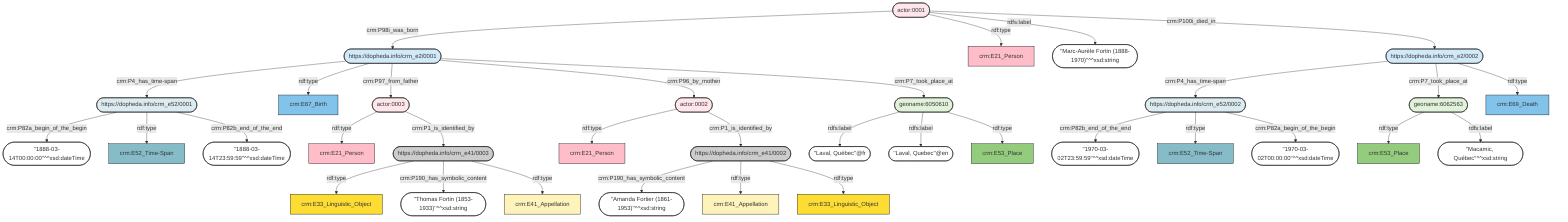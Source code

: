 flowchart TD
classDef Literal fill:#ffffff,stroke:#000000,color:;
classDef Literal_URI fill:#ffffff,stroke:#000000,color:;
classDef E1_CRM_Entity fill:#ffffff,stroke:#000000,color:;
classDef E1_CRM_Entity_URI fill:#ffffff,stroke:#000000,color:;
classDef E2_Temporal_Entity fill:#82c3ec,stroke:#000000,color:;
classDef E2_Temporal_Entity_URI fill:#d2e9f9,stroke:#000000,color:;
classDef E55_Type fill:#fab565,stroke:#000000,color:;
classDef E55_Type_URI fill:#fde7ce,stroke:#000000,color:;
classDef E52_Time-Span fill:#86bcc8,stroke:#000000,color:;
classDef E52_Time-Span_URI fill:#dcebef,stroke:#000000,color:;
classDef E41_Appellation fill:#fef3ba,stroke:#000000,color:;
classDef E41_Appellation_URI fill:#fffae6,stroke:#000000,color:;
classDef E53_Place fill:#94cc7d,stroke:#000000,color:;
classDef E53_Place_URI fill:#e1f1da,stroke:#000000,color:;
classDef E77_Persistent_Item fill:#ffffff,stroke:#000000,color:;
classDef E77_Persistent_Item_URI fill:#ffffff,stroke:#000000,color:;
classDef E28_Conceptual_Object fill:#fddc34,stroke:#000000,color:;
classDef E28_Conceptual_Object_URI fill:#fef6cd,stroke:#000000,color:;
classDef E18_Physical_Thing fill:#e1ba9c,stroke:#000000,color:;
classDef E18_Physical_Thing_URI fill:#f3e5d8,stroke:#000000,color:;
classDef E39_Actor fill:#ffbdca,stroke:#000000,color:;
classDef E39_Actor_URI fill:#ffe6eb,stroke:#000000,color:;
classDef PC0_Typed_CRM_Property fill:#cc80ff,stroke:#000000,color:;
classDef PC0_Typed_CRM_Property_URI fill:#ebccff,stroke:#000000,color:;
classDef Multi fill:#cccccc,stroke:#000000,color:;
classDef Multi_URI fill:#cccccc,stroke:#000000,color:;
0(["actor:0001"]) -->|crm:P98i_was_born| 1(["https://dopheda.info/crm_e2/0001"])
2(["https://dopheda.info/crm_e52/0001"]) -->|crm:P82a_begin_of_the_begin| 3(["''1888-03-14T00:00:00''^^xsd:dateTime"]):::Literal
4(["geoname:6062563"]):::E53_Place_URI -->|rdf:type| 5["crm:E53_Place"]:::E53_Place
6(["https://dopheda.info/crm_e41/0003"]):::E28_Conceptual_Object_URI -->|rdf:type| 7["crm:E33_Linguistic_Object"]:::E28_Conceptual_Object
8(["https://dopheda.info/crm_e52/0002"]) -->|crm:P82b_end_of_the_end| 9(["''1970-03-02T23:59:59''^^xsd:dateTime"]):::Literal
1(["https://dopheda.info/crm_e2/0001"]) -->|crm:P4_has_time-span| 2(["https://dopheda.info/crm_e52/0001"])
0(["actor:0001"]):::E39_Actor_URI -->|rdf:type| 10["crm:E21_Person"]:::E39_Actor
11(["https://dopheda.info/crm_e2/0002"]) -->|crm:P4_has_time-span| 8(["https://dopheda.info/crm_e52/0002"])
12(["https://dopheda.info/crm_e41/0002"]) -->|crm:P190_has_symbolic_content| 13(["''Amanda Fortier (1861-1953)''^^xsd:string"]):::Literal
11(["https://dopheda.info/crm_e2/0002"]) -->|crm:P7_took_place_at| 4(["geoname:6062563"])
14(["geoname:6050610"]) -->|rdfs:label| 15(["''Laval, Québec''@fr"]):::Literal
12(["https://dopheda.info/crm_e41/0002"]):::E41_Appellation_URI -->|rdf:type| 16["crm:E41_Appellation"]:::E41_Appellation
0(["actor:0001"]) -->|rdfs:label| 17(["''Marc-Aurèle Fortin (1888-1970)''^^xsd:string"]):::Literal
2(["https://dopheda.info/crm_e52/0001"]):::E52_Time-Span_URI -->|rdf:type| 18["crm:E52_Time-Span"]:::E52_Time-Span
4(["geoname:6062563"]) -->|rdfs:label| 19(["''Macamic, Québec''^^xsd:string"]):::Literal
20(["actor:0002"]):::E39_Actor_URI -->|rdf:type| 21["crm:E21_Person"]:::E39_Actor
6(["https://dopheda.info/crm_e41/0003"]) -->|crm:P190_has_symbolic_content| 22(["''Thomas Fortin (1853-1933)''^^xsd:string"]):::Literal
14(["geoname:6050610"]) -->|rdfs:label| 23(["''Laval, Quebec''@en"]):::Literal
8(["https://dopheda.info/crm_e52/0002"]):::E52_Time-Span_URI -->|rdf:type| 24["crm:E52_Time-Span"]:::E52_Time-Span
1(["https://dopheda.info/crm_e2/0001"]):::E2_Temporal_Entity_URI -->|rdf:type| 25["crm:E67_Birth"]:::E2_Temporal_Entity
12(["https://dopheda.info/crm_e41/0002"]):::Multi_URI -->|rdf:type| 26["crm:E33_Linguistic_Object"]:::E28_Conceptual_Object
8(["https://dopheda.info/crm_e52/0002"]) -->|crm:P82a_begin_of_the_begin| 27(["''1970-03-02T00:00:00''^^xsd:dateTime"]):::Literal
20(["actor:0002"]) -->|crm:P1_is_identified_by| 12(["https://dopheda.info/crm_e41/0002"])
0(["actor:0001"]) -->|crm:P100i_died_in| 11(["https://dopheda.info/crm_e2/0002"])
28(["actor:0003"]):::E39_Actor_URI -->|rdf:type| 29["crm:E21_Person"]:::E39_Actor
6(["https://dopheda.info/crm_e41/0003"]):::Multi_URI -->|rdf:type| 30["crm:E41_Appellation"]:::E41_Appellation
1(["https://dopheda.info/crm_e2/0001"]) -->|crm:P97_from_father| 28(["actor:0003"])
1(["https://dopheda.info/crm_e2/0001"]) -->|crm:P96_by_mother| 20(["actor:0002"])
14(["geoname:6050610"]):::E53_Place_URI -->|rdf:type| 31["crm:E53_Place"]:::E53_Place
11(["https://dopheda.info/crm_e2/0002"]):::E2_Temporal_Entity_URI -->|rdf:type| 32["crm:E69_Death"]:::E2_Temporal_Entity
1(["https://dopheda.info/crm_e2/0001"]) -->|crm:P7_took_place_at| 14(["geoname:6050610"])
2(["https://dopheda.info/crm_e52/0001"]) -->|crm:P82b_end_of_the_end| 33(["''1888-03-14T23:59:59''^^xsd:dateTime"]):::Literal
28(["actor:0003"]) -->|crm:P1_is_identified_by| 6(["https://dopheda.info/crm_e41/0003"])